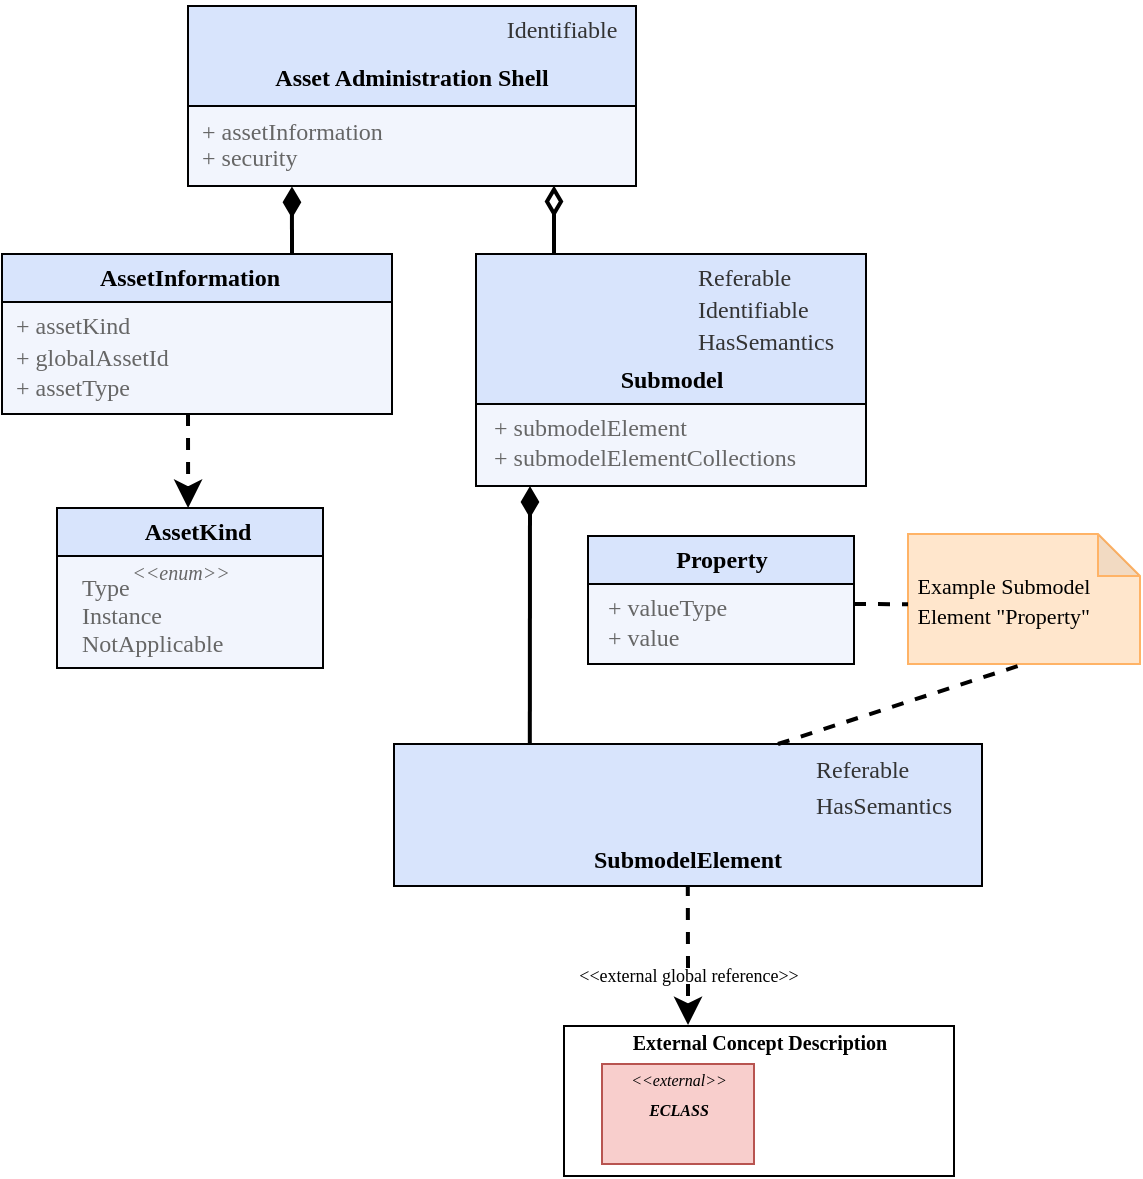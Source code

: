 <mxfile version="27.0.9">
  <diagram name="Page-1" id="oY3LLlW5pH_PEFkYES6I">
    <mxGraphModel dx="983" dy="580" grid="1" gridSize="10" guides="1" tooltips="1" connect="1" arrows="1" fold="1" page="1" pageScale="1" pageWidth="827" pageHeight="1169" math="0" shadow="0">
      <root>
        <mxCell id="0" />
        <mxCell id="1" parent="0" />
        <mxCell id="aq1v0ThfMOnFpJQBQrxR-1" value="" style="rounded=0;whiteSpace=wrap;html=1;fillColor=#D8E4FC;" vertex="1" parent="1">
          <mxGeometry x="312" y="116" width="224" height="50" as="geometry" />
        </mxCell>
        <mxCell id="aq1v0ThfMOnFpJQBQrxR-2" value="&lt;b&gt;&lt;font face=&quot;Times New Roman&quot;&gt;Asset Administration Shell&lt;/font&gt;&lt;/b&gt;" style="text;html=1;align=center;verticalAlign=middle;whiteSpace=wrap;rounded=0;" vertex="1" parent="1">
          <mxGeometry x="335" y="137" width="178" height="30" as="geometry" />
        </mxCell>
        <mxCell id="aq1v0ThfMOnFpJQBQrxR-3" value="&lt;font face=&quot;Times New Roman&quot; style=&quot;color: rgb(51, 51, 51);&quot;&gt;Identifiable&lt;/font&gt;" style="text;html=1;align=center;verticalAlign=middle;whiteSpace=wrap;rounded=0;" vertex="1" parent="1">
          <mxGeometry x="469" y="113" width="60" height="30" as="geometry" />
        </mxCell>
        <mxCell id="aq1v0ThfMOnFpJQBQrxR-4" value="" style="rounded=0;whiteSpace=wrap;html=1;fillColor=#F2F5FD;" vertex="1" parent="1">
          <mxGeometry x="312" y="166" width="224" height="40" as="geometry" />
        </mxCell>
        <mxCell id="aq1v0ThfMOnFpJQBQrxR-5" value="&lt;font face=&quot;Times New Roman&quot; style=&quot;color: rgb(102, 102, 102);&quot;&gt;+ assetInformation&lt;/font&gt;" style="text;html=1;align=left;verticalAlign=middle;whiteSpace=wrap;rounded=0;" vertex="1" parent="1">
          <mxGeometry x="317" y="172.5" width="103" height="12.5" as="geometry" />
        </mxCell>
        <mxCell id="aq1v0ThfMOnFpJQBQrxR-6" value="" style="rounded=0;whiteSpace=wrap;html=1;fillColor=#D8E4FC;" vertex="1" parent="1">
          <mxGeometry x="219" y="240" width="195" height="24" as="geometry" />
        </mxCell>
        <mxCell id="aq1v0ThfMOnFpJQBQrxR-7" value="&lt;b&gt;&lt;font face=&quot;Times New Roman&quot;&gt;AssetInformation&lt;/font&gt;&lt;/b&gt;" style="text;html=1;align=center;verticalAlign=middle;whiteSpace=wrap;rounded=0;" vertex="1" parent="1">
          <mxGeometry x="239" y="236.5" width="148" height="30" as="geometry" />
        </mxCell>
        <mxCell id="aq1v0ThfMOnFpJQBQrxR-8" value="" style="rounded=0;whiteSpace=wrap;html=1;fillColor=#F2F5FD;" vertex="1" parent="1">
          <mxGeometry x="219" y="264" width="195" height="56" as="geometry" />
        </mxCell>
        <mxCell id="aq1v0ThfMOnFpJQBQrxR-9" value="&lt;font face=&quot;Times New Roman&quot; style=&quot;color: rgb(102, 102, 102);&quot;&gt;+ assetKind&lt;/font&gt;" style="text;html=1;align=left;verticalAlign=middle;whiteSpace=wrap;rounded=0;" vertex="1" parent="1">
          <mxGeometry x="224" y="269" width="108" height="14" as="geometry" />
        </mxCell>
        <mxCell id="aq1v0ThfMOnFpJQBQrxR-10" value="&lt;font style=&quot;color: rgb(102, 102, 102);&quot;&gt;+ globalAssetId&lt;/font&gt;" style="text;html=1;align=left;verticalAlign=middle;whiteSpace=wrap;rounded=0;fontFamily=Times New Roman;" vertex="1" parent="1">
          <mxGeometry x="224" y="285.5" width="128" height="13" as="geometry" />
        </mxCell>
        <mxCell id="aq1v0ThfMOnFpJQBQrxR-11" value="&lt;font style=&quot;color: rgb(102, 102, 102);&quot;&gt;+ assetType&lt;/font&gt;" style="text;html=1;align=left;verticalAlign=middle;whiteSpace=wrap;rounded=0;fontFamily=Times New Roman;" vertex="1" parent="1">
          <mxGeometry x="224" y="301" width="104" height="12" as="geometry" />
        </mxCell>
        <mxCell id="aq1v0ThfMOnFpJQBQrxR-12" value="" style="rounded=0;whiteSpace=wrap;html=1;fillColor=#D8E4FC;" vertex="1" parent="1">
          <mxGeometry x="246.5" y="367" width="133" height="24" as="geometry" />
        </mxCell>
        <mxCell id="aq1v0ThfMOnFpJQBQrxR-13" value="&lt;b&gt;&lt;font face=&quot;Times New Roman&quot;&gt;AssetKind&lt;/font&gt;&lt;/b&gt;" style="text;html=1;align=center;verticalAlign=middle;whiteSpace=wrap;rounded=0;" vertex="1" parent="1">
          <mxGeometry x="242.5" y="364" width="148" height="30" as="geometry" />
        </mxCell>
        <mxCell id="aq1v0ThfMOnFpJQBQrxR-14" value="" style="rounded=0;whiteSpace=wrap;html=1;fillColor=#F2F5FD;" vertex="1" parent="1">
          <mxGeometry x="246.5" y="391" width="133" height="56" as="geometry" />
        </mxCell>
        <mxCell id="aq1v0ThfMOnFpJQBQrxR-15" value="&lt;font&gt;Type&lt;/font&gt;" style="text;html=1;align=left;verticalAlign=middle;whiteSpace=wrap;rounded=0;fontFamily=Times New Roman;fontColor=#666666;fontSize=12;" vertex="1" parent="1">
          <mxGeometry x="257" y="392" width="108" height="30" as="geometry" />
        </mxCell>
        <mxCell id="aq1v0ThfMOnFpJQBQrxR-16" value="&lt;font&gt;Instance&lt;/font&gt;" style="text;html=1;align=left;verticalAlign=middle;whiteSpace=wrap;rounded=0;fontFamily=Times New Roman;fontColor=#666666;fontSize=12;" vertex="1" parent="1">
          <mxGeometry x="257" y="406" width="128" height="30" as="geometry" />
        </mxCell>
        <mxCell id="aq1v0ThfMOnFpJQBQrxR-17" value="&lt;font&gt;NotApplicable&lt;/font&gt;" style="text;html=1;align=left;verticalAlign=middle;whiteSpace=wrap;rounded=0;fontFamily=Times New Roman;fontColor=#666666;" vertex="1" parent="1">
          <mxGeometry x="257" y="420" width="104" height="30" as="geometry" />
        </mxCell>
        <mxCell id="aq1v0ThfMOnFpJQBQrxR-18" value="" style="rounded=0;whiteSpace=wrap;html=1;fillColor=#D8E4FC;" vertex="1" parent="1">
          <mxGeometry x="456" y="240" width="195" height="75" as="geometry" />
        </mxCell>
        <mxCell id="aq1v0ThfMOnFpJQBQrxR-19" value="&lt;b&gt;&lt;font&gt;Submodel&lt;/font&gt;&lt;/b&gt;" style="text;html=1;align=center;verticalAlign=middle;whiteSpace=wrap;rounded=0;fontFamily=Times New Roman;" vertex="1" parent="1">
          <mxGeometry x="503.5" y="288" width="100" height="30" as="geometry" />
        </mxCell>
        <mxCell id="aq1v0ThfMOnFpJQBQrxR-20" value="" style="rounded=0;whiteSpace=wrap;html=1;fillColor=#F2F5FD;" vertex="1" parent="1">
          <mxGeometry x="456" y="315" width="195" height="41" as="geometry" />
        </mxCell>
        <mxCell id="aq1v0ThfMOnFpJQBQrxR-21" value="&lt;font&gt;+ submodelElement&lt;/font&gt;" style="text;html=1;align=left;verticalAlign=middle;whiteSpace=wrap;rounded=0;fontFamily=Times New Roman;fontColor=#666666;fontSize=12;" vertex="1" parent="1">
          <mxGeometry x="463" y="312" width="108" height="30" as="geometry" />
        </mxCell>
        <mxCell id="aq1v0ThfMOnFpJQBQrxR-22" value="&lt;font style=&quot;color: rgb(51, 51, 51);&quot;&gt;HasSemantics&lt;/font&gt;" style="text;html=1;align=left;verticalAlign=middle;whiteSpace=wrap;rounded=0;fontFamily=Times New Roman;" vertex="1" parent="1">
          <mxGeometry x="565" y="268.5" width="109" height="30" as="geometry" />
        </mxCell>
        <mxCell id="aq1v0ThfMOnFpJQBQrxR-23" value="&lt;font style=&quot;color: rgb(51, 51, 51);&quot;&gt;Identifiable&lt;/font&gt;" style="text;html=1;align=left;verticalAlign=middle;whiteSpace=wrap;rounded=0;fontFamily=Times New Roman;" vertex="1" parent="1">
          <mxGeometry x="565" y="252.5" width="60" height="30" as="geometry" />
        </mxCell>
        <mxCell id="aq1v0ThfMOnFpJQBQrxR-24" value="&lt;font style=&quot;color: rgb(51, 51, 51);&quot;&gt;Referable&lt;/font&gt;" style="text;html=1;align=left;verticalAlign=middle;whiteSpace=wrap;rounded=0;fontFamily=Times New Roman;" vertex="1" parent="1">
          <mxGeometry x="565" y="238.5" width="60" height="26" as="geometry" />
        </mxCell>
        <mxCell id="aq1v0ThfMOnFpJQBQrxR-25" value="" style="rounded=0;whiteSpace=wrap;html=1;fillColor=#D8E4FC;" vertex="1" parent="1">
          <mxGeometry x="415" y="485" width="294" height="71" as="geometry" />
        </mxCell>
        <mxCell id="aq1v0ThfMOnFpJQBQrxR-26" value="&lt;b&gt;&lt;font&gt;SubmodelElement&lt;/font&gt;&lt;/b&gt;" style="text;html=1;align=center;verticalAlign=middle;whiteSpace=wrap;rounded=0;fontFamily=Times New Roman;" vertex="1" parent="1">
          <mxGeometry x="512" y="528" width="100" height="30" as="geometry" />
        </mxCell>
        <mxCell id="aq1v0ThfMOnFpJQBQrxR-27" value="" style="rounded=0;whiteSpace=wrap;html=1;fillColor=#D8E4FC;" vertex="1" parent="1">
          <mxGeometry x="512" y="381" width="133" height="24" as="geometry" />
        </mxCell>
        <mxCell id="aq1v0ThfMOnFpJQBQrxR-28" value="&lt;b&gt;&lt;font&gt;Property&lt;/font&gt;&lt;/b&gt;" style="text;html=1;align=center;verticalAlign=middle;whiteSpace=wrap;rounded=0;fontFamily=Times New Roman;" vertex="1" parent="1">
          <mxGeometry x="527.5" y="378" width="102" height="30" as="geometry" />
        </mxCell>
        <mxCell id="aq1v0ThfMOnFpJQBQrxR-29" value="" style="rounded=0;whiteSpace=wrap;html=1;fillColor=#F2F5FD;" vertex="1" parent="1">
          <mxGeometry x="512" y="405" width="133" height="40" as="geometry" />
        </mxCell>
        <mxCell id="aq1v0ThfMOnFpJQBQrxR-30" value="&lt;font style=&quot;color: rgb(102, 102, 102);&quot;&gt;+ valueType&lt;/font&gt;" style="text;html=1;align=left;verticalAlign=middle;whiteSpace=wrap;rounded=0;fontFamily=Times New Roman;fontColor=#666666;fontSize=12;" vertex="1" parent="1">
          <mxGeometry x="520" y="402" width="108" height="30" as="geometry" />
        </mxCell>
        <mxCell id="aq1v0ThfMOnFpJQBQrxR-31" value="&lt;font&gt;+ value&lt;/font&gt;" style="text;html=1;align=left;verticalAlign=middle;whiteSpace=wrap;rounded=0;fontFamily=Times New Roman;fontColor=#666666;fontSize=12;" vertex="1" parent="1">
          <mxGeometry x="520" y="417" width="128" height="30" as="geometry" />
        </mxCell>
        <mxCell id="aq1v0ThfMOnFpJQBQrxR-32" value="" style="endArrow=classic;html=1;rounded=0;entryX=0.47;entryY=0.1;entryDx=0;entryDy=0;entryPerimeter=0;dashed=1;strokeWidth=2;endSize=8;" edge="1" parent="1" target="aq1v0ThfMOnFpJQBQrxR-13">
          <mxGeometry width="50" height="50" relative="1" as="geometry">
            <mxPoint x="312" y="320" as="sourcePoint" />
            <mxPoint x="280" y="344" as="targetPoint" />
          </mxGeometry>
        </mxCell>
        <mxCell id="aq1v0ThfMOnFpJQBQrxR-33" value="" style="endArrow=diamondThin;html=1;rounded=0;startArrow=none;startFill=0;endFill=0;strokeWidth=2;entryX=0.817;entryY=0.995;entryDx=0;entryDy=0;entryPerimeter=0;endSize=10;" edge="1" parent="1" target="aq1v0ThfMOnFpJQBQrxR-4">
          <mxGeometry width="50" height="50" relative="1" as="geometry">
            <mxPoint x="495" y="240" as="sourcePoint" />
            <mxPoint x="495" y="220" as="targetPoint" />
          </mxGeometry>
        </mxCell>
        <mxCell id="aq1v0ThfMOnFpJQBQrxR-34" value="" style="rounded=0;whiteSpace=wrap;html=1;fillColor=none;strokeColor=#000000;" vertex="1" parent="1">
          <mxGeometry x="500" y="626" width="195" height="75" as="geometry" />
        </mxCell>
        <mxCell id="aq1v0ThfMOnFpJQBQrxR-35" value="" style="rounded=0;whiteSpace=wrap;html=1;fillColor=#F8CECC;strokeColor=#b85450;" vertex="1" parent="1">
          <mxGeometry x="519" y="645" width="76" height="50" as="geometry" />
        </mxCell>
        <mxCell id="aq1v0ThfMOnFpJQBQrxR-36" value="&lt;b&gt;&lt;font style=&quot;font-size: 10px;&quot;&gt;External Concept Description&lt;/font&gt;&lt;/b&gt;" style="text;html=1;align=center;verticalAlign=middle;whiteSpace=wrap;rounded=0;fontFamily=Times New Roman;" vertex="1" parent="1">
          <mxGeometry x="524.5" y="627" width="146" height="14" as="geometry" />
        </mxCell>
        <mxCell id="aq1v0ThfMOnFpJQBQrxR-37" value="&lt;font style=&quot;font-size: 11px;&quot;&gt;&lt;font style=&quot;&quot;&gt;&amp;nbsp;Example Submodel&amp;nbsp; &amp;nbsp;Element &quot;&lt;/font&gt;&lt;span style=&quot;background-color: initial;&quot;&gt;Property&quot;&lt;/span&gt;&lt;/font&gt;" style="shape=note;whiteSpace=wrap;html=1;backgroundOutline=1;darkOpacity=0.05;align=left;size=21;fillColor=#FFE6CC;strokeColor=#FFB366;fontFamily=Times New Roman;" vertex="1" parent="1">
          <mxGeometry x="672" y="380" width="116" height="65" as="geometry" />
        </mxCell>
        <mxCell id="aq1v0ThfMOnFpJQBQrxR-38" value="&lt;font style=&quot;&quot; size=&quot;1&quot;&gt;&lt;i style=&quot;font-size: 8px;&quot;&gt;&amp;lt;&amp;lt;external&amp;gt;&amp;gt;&lt;br&gt;&lt;b&gt;ECLASS&lt;/b&gt;&lt;/i&gt;&lt;/font&gt;" style="text;html=1;align=center;verticalAlign=middle;whiteSpace=wrap;rounded=0;fontFamily=Times New Roman;" vertex="1" parent="1">
          <mxGeometry x="532.5" y="644" width="49" height="30" as="geometry" />
        </mxCell>
        <mxCell id="aq1v0ThfMOnFpJQBQrxR-39" value="" style="endArrow=none;dashed=1;html=1;rounded=0;exitX=0.653;exitY=0;exitDx=0;exitDy=0;exitPerimeter=0;entryX=0.5;entryY=1;entryDx=0;entryDy=0;entryPerimeter=0;strokeWidth=2;" edge="1" parent="1" source="aq1v0ThfMOnFpJQBQrxR-25" target="aq1v0ThfMOnFpJQBQrxR-37">
          <mxGeometry width="50" height="50" relative="1" as="geometry">
            <mxPoint x="685" y="494" as="sourcePoint" />
            <mxPoint x="735" y="444" as="targetPoint" />
          </mxGeometry>
        </mxCell>
        <mxCell id="aq1v0ThfMOnFpJQBQrxR-40" value="" style="endArrow=none;dashed=1;html=1;rounded=0;exitX=1;exitY=0.25;exitDx=0;exitDy=0;entryX=0;entryY=0.54;entryDx=0;entryDy=0;entryPerimeter=0;strokeWidth=2;" edge="1" parent="1" source="aq1v0ThfMOnFpJQBQrxR-29" target="aq1v0ThfMOnFpJQBQrxR-37">
          <mxGeometry width="50" height="50" relative="1" as="geometry">
            <mxPoint x="639" y="442" as="sourcePoint" />
            <mxPoint x="703" y="433" as="targetPoint" />
          </mxGeometry>
        </mxCell>
        <mxCell id="aq1v0ThfMOnFpJQBQrxR-41" value="" style="endArrow=classic;html=1;rounded=0;dashed=1;entryX=0.318;entryY=-0.006;entryDx=0;entryDy=0;entryPerimeter=0;strokeWidth=2;fontSize=11;endSize=8;" edge="1" parent="1" target="aq1v0ThfMOnFpJQBQrxR-34">
          <mxGeometry width="50" height="50" relative="1" as="geometry">
            <mxPoint x="562" y="605" as="sourcePoint" />
            <mxPoint x="562" y="625" as="targetPoint" />
          </mxGeometry>
        </mxCell>
        <mxCell id="aq1v0ThfMOnFpJQBQrxR-42" value="&lt;font style=&quot;color: rgb(51, 51, 51);&quot;&gt;HasSemantics&lt;/font&gt;" style="text;html=1;align=left;verticalAlign=middle;whiteSpace=wrap;rounded=0;fontFamily=Times New Roman;" vertex="1" parent="1">
          <mxGeometry x="624" y="501" width="109" height="30" as="geometry" />
        </mxCell>
        <mxCell id="aq1v0ThfMOnFpJQBQrxR-43" value="&lt;font style=&quot;color: rgb(51, 51, 51);&quot;&gt;Referable&lt;/font&gt;" style="text;html=1;align=left;verticalAlign=middle;whiteSpace=wrap;rounded=0;fontFamily=Times New Roman;" vertex="1" parent="1">
          <mxGeometry x="624" y="485" width="60" height="26" as="geometry" />
        </mxCell>
        <mxCell id="aq1v0ThfMOnFpJQBQrxR-44" value="&lt;font style=&quot;font-size: 9px;&quot;&gt;&amp;lt;&amp;lt;external global reference&amp;gt;&amp;gt;&lt;/font&gt;" style="text;html=1;align=center;verticalAlign=middle;whiteSpace=wrap;rounded=0;fontFamily=Times New Roman;" vertex="1" parent="1">
          <mxGeometry x="493.5" y="585" width="137" height="30" as="geometry" />
        </mxCell>
        <mxCell id="aq1v0ThfMOnFpJQBQrxR-45" value="" style="endArrow=none;dashed=1;html=1;rounded=0;strokeWidth=2;entryX=0.499;entryY=0.947;entryDx=0;entryDy=0;entryPerimeter=0;" edge="1" parent="1" target="aq1v0ThfMOnFpJQBQrxR-26">
          <mxGeometry width="50" height="50" relative="1" as="geometry">
            <mxPoint x="562" y="597" as="sourcePoint" />
            <mxPoint x="562" y="560" as="targetPoint" />
          </mxGeometry>
        </mxCell>
        <mxCell id="aq1v0ThfMOnFpJQBQrxR-46" value="&lt;font face=&quot;Times New Roman&quot; size=&quot;1&quot; style=&quot;color: rgb(102, 102, 102);&quot;&gt;&lt;i style=&quot;&quot;&gt;&amp;lt;&amp;lt;enum&amp;gt;&amp;gt;&lt;/i&gt;&lt;/font&gt;" style="text;html=1;align=center;verticalAlign=middle;whiteSpace=wrap;rounded=0;" vertex="1" parent="1">
          <mxGeometry x="284" y="393" width="49" height="12" as="geometry" />
        </mxCell>
        <mxCell id="aq1v0ThfMOnFpJQBQrxR-47" value="" style="endArrow=diamondThin;html=1;rounded=0;startArrow=none;startFill=0;endFill=1;strokeWidth=2;entryX=0.232;entryY=1.005;entryDx=0;entryDy=0;entryPerimeter=0;endSize=10;" edge="1" parent="1" target="aq1v0ThfMOnFpJQBQrxR-4">
          <mxGeometry width="50" height="50" relative="1" as="geometry">
            <mxPoint x="364" y="240" as="sourcePoint" />
            <mxPoint x="364" y="213" as="targetPoint" />
          </mxGeometry>
        </mxCell>
        <mxCell id="aq1v0ThfMOnFpJQBQrxR-48" value="" style="endArrow=diamondThin;html=1;rounded=0;startArrow=none;startFill=0;endFill=1;strokeWidth=2;exitX=0.231;exitY=0.004;exitDx=0;exitDy=0;exitPerimeter=0;endSize=10;" edge="1" parent="1" source="aq1v0ThfMOnFpJQBQrxR-25">
          <mxGeometry width="50" height="50" relative="1" as="geometry">
            <mxPoint x="483" y="393.5" as="sourcePoint" />
            <mxPoint x="483" y="356" as="targetPoint" />
          </mxGeometry>
        </mxCell>
        <mxCell id="aq1v0ThfMOnFpJQBQrxR-49" value="&lt;font style=&quot;color: rgb(102, 102, 102);&quot; face=&quot;Times New Roman&quot;&gt;+ security&lt;/font&gt;" style="text;html=1;align=left;verticalAlign=middle;whiteSpace=wrap;rounded=0;" vertex="1" parent="1">
          <mxGeometry x="317" y="185" width="61" height="13.5" as="geometry" />
        </mxCell>
        <mxCell id="aq1v0ThfMOnFpJQBQrxR-50" value="&lt;font style=&quot;color: rgb(102, 102, 102);&quot;&gt;+ submodelElementCollections&lt;/font&gt;" style="text;html=1;align=left;verticalAlign=middle;whiteSpace=wrap;rounded=0;fontFamily=Times New Roman;fontColor=#666666;fontSize=12;" vertex="1" parent="1">
          <mxGeometry x="463" y="327" width="159" height="30" as="geometry" />
        </mxCell>
      </root>
    </mxGraphModel>
  </diagram>
</mxfile>
